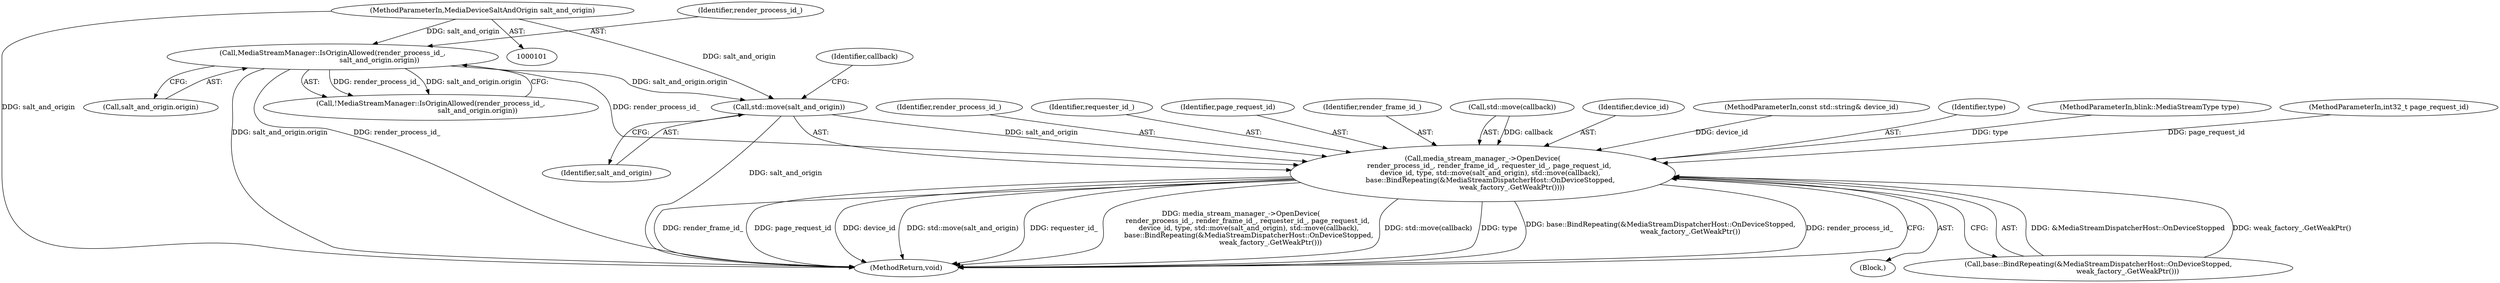 digraph "0_Chrome_cfb022640b5eec337b06f88a485487dc92ca1ac1@API" {
"1000130" [label="(Call,std::move(salt_and_origin))"];
"1000112" [label="(Call,MediaStreamManager::IsOriginAllowed(render_process_id_,\n                                           salt_and_origin.origin))"];
"1000106" [label="(MethodParameterIn,MediaDeviceSaltAndOrigin salt_and_origin)"];
"1000123" [label="(Call,media_stream_manager_->OpenDevice(\n      render_process_id_, render_frame_id_, requester_id_, page_request_id,\n       device_id, type, std::move(salt_and_origin), std::move(callback),\n       base::BindRepeating(&MediaStreamDispatcherHost::OnDeviceStopped,\n                           weak_factory_.GetWeakPtr())))"];
"1000123" [label="(Call,media_stream_manager_->OpenDevice(\n      render_process_id_, render_frame_id_, requester_id_, page_request_id,\n       device_id, type, std::move(salt_and_origin), std::move(callback),\n       base::BindRepeating(&MediaStreamDispatcherHost::OnDeviceStopped,\n                           weak_factory_.GetWeakPtr())))"];
"1000130" [label="(Call,std::move(salt_and_origin))"];
"1000113" [label="(Identifier,render_process_id_)"];
"1000131" [label="(Identifier,salt_and_origin)"];
"1000124" [label="(Identifier,render_process_id_)"];
"1000114" [label="(Call,salt_and_origin.origin)"];
"1000126" [label="(Identifier,requester_id_)"];
"1000134" [label="(Call,base::BindRepeating(&MediaStreamDispatcherHost::OnDeviceStopped,\n                           weak_factory_.GetWeakPtr()))"];
"1000127" [label="(Identifier,page_request_id)"];
"1000125" [label="(Identifier,render_frame_id_)"];
"1000138" [label="(MethodReturn,void)"];
"1000111" [label="(Call,!MediaStreamManager::IsOriginAllowed(render_process_id_,\n                                           salt_and_origin.origin))"];
"1000132" [label="(Call,std::move(callback))"];
"1000128" [label="(Identifier,device_id)"];
"1000112" [label="(Call,MediaStreamManager::IsOriginAllowed(render_process_id_,\n                                           salt_and_origin.origin))"];
"1000106" [label="(MethodParameterIn,MediaDeviceSaltAndOrigin salt_and_origin)"];
"1000103" [label="(MethodParameterIn,const std::string& device_id)"];
"1000107" [label="(Block,)"];
"1000129" [label="(Identifier,type)"];
"1000133" [label="(Identifier,callback)"];
"1000104" [label="(MethodParameterIn,blink::MediaStreamType type)"];
"1000102" [label="(MethodParameterIn,int32_t page_request_id)"];
"1000130" -> "1000123"  [label="AST: "];
"1000130" -> "1000131"  [label="CFG: "];
"1000131" -> "1000130"  [label="AST: "];
"1000133" -> "1000130"  [label="CFG: "];
"1000130" -> "1000138"  [label="DDG: salt_and_origin"];
"1000130" -> "1000123"  [label="DDG: salt_and_origin"];
"1000112" -> "1000130"  [label="DDG: salt_and_origin.origin"];
"1000106" -> "1000130"  [label="DDG: salt_and_origin"];
"1000112" -> "1000111"  [label="AST: "];
"1000112" -> "1000114"  [label="CFG: "];
"1000113" -> "1000112"  [label="AST: "];
"1000114" -> "1000112"  [label="AST: "];
"1000111" -> "1000112"  [label="CFG: "];
"1000112" -> "1000138"  [label="DDG: salt_and_origin.origin"];
"1000112" -> "1000138"  [label="DDG: render_process_id_"];
"1000112" -> "1000111"  [label="DDG: render_process_id_"];
"1000112" -> "1000111"  [label="DDG: salt_and_origin.origin"];
"1000106" -> "1000112"  [label="DDG: salt_and_origin"];
"1000112" -> "1000123"  [label="DDG: render_process_id_"];
"1000106" -> "1000101"  [label="AST: "];
"1000106" -> "1000138"  [label="DDG: salt_and_origin"];
"1000123" -> "1000107"  [label="AST: "];
"1000123" -> "1000134"  [label="CFG: "];
"1000124" -> "1000123"  [label="AST: "];
"1000125" -> "1000123"  [label="AST: "];
"1000126" -> "1000123"  [label="AST: "];
"1000127" -> "1000123"  [label="AST: "];
"1000128" -> "1000123"  [label="AST: "];
"1000129" -> "1000123"  [label="AST: "];
"1000132" -> "1000123"  [label="AST: "];
"1000134" -> "1000123"  [label="AST: "];
"1000138" -> "1000123"  [label="CFG: "];
"1000123" -> "1000138"  [label="DDG: render_frame_id_"];
"1000123" -> "1000138"  [label="DDG: page_request_id"];
"1000123" -> "1000138"  [label="DDG: device_id"];
"1000123" -> "1000138"  [label="DDG: std::move(salt_and_origin)"];
"1000123" -> "1000138"  [label="DDG: requester_id_"];
"1000123" -> "1000138"  [label="DDG: media_stream_manager_->OpenDevice(\n      render_process_id_, render_frame_id_, requester_id_, page_request_id,\n       device_id, type, std::move(salt_and_origin), std::move(callback),\n       base::BindRepeating(&MediaStreamDispatcherHost::OnDeviceStopped,\n                           weak_factory_.GetWeakPtr()))"];
"1000123" -> "1000138"  [label="DDG: std::move(callback)"];
"1000123" -> "1000138"  [label="DDG: type"];
"1000123" -> "1000138"  [label="DDG: base::BindRepeating(&MediaStreamDispatcherHost::OnDeviceStopped,\n                           weak_factory_.GetWeakPtr())"];
"1000123" -> "1000138"  [label="DDG: render_process_id_"];
"1000102" -> "1000123"  [label="DDG: page_request_id"];
"1000103" -> "1000123"  [label="DDG: device_id"];
"1000104" -> "1000123"  [label="DDG: type"];
"1000132" -> "1000123"  [label="DDG: callback"];
"1000134" -> "1000123"  [label="DDG: &MediaStreamDispatcherHost::OnDeviceStopped"];
"1000134" -> "1000123"  [label="DDG: weak_factory_.GetWeakPtr()"];
}
